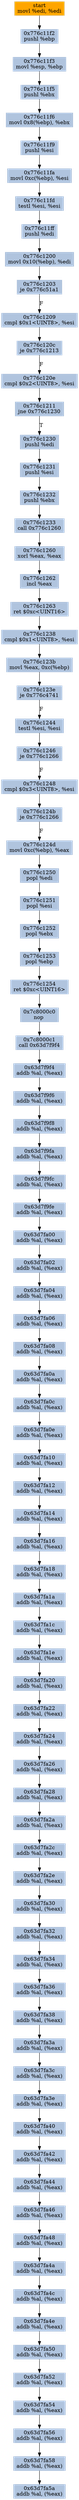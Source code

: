 digraph G {
node[shape=rectangle,style=filled,fillcolor=lightsteelblue,color=lightsteelblue]
bgcolor="transparent"
a0x776c11f0movl_edi_edi[label="start\nmovl %edi, %edi",color="lightgrey",fillcolor="orange"];
a0x776c11f2pushl_ebp[label="0x776c11f2\npushl %ebp"];
a0x776c11f3movl_esp_ebp[label="0x776c11f3\nmovl %esp, %ebp"];
a0x776c11f5pushl_ebx[label="0x776c11f5\npushl %ebx"];
a0x776c11f6movl_0x8ebp__ebx[label="0x776c11f6\nmovl 0x8(%ebp), %ebx"];
a0x776c11f9pushl_esi[label="0x776c11f9\npushl %esi"];
a0x776c11famovl_0xcebp__esi[label="0x776c11fa\nmovl 0xc(%ebp), %esi"];
a0x776c11fdtestl_esi_esi[label="0x776c11fd\ntestl %esi, %esi"];
a0x776c11ffpushl_edi[label="0x776c11ff\npushl %edi"];
a0x776c1200movl_0x10ebp__edi[label="0x776c1200\nmovl 0x10(%ebp), %edi"];
a0x776c1203je_0x776c51a1[label="0x776c1203\nje 0x776c51a1"];
a0x776c1209cmpl_0x1UINT8_esi[label="0x776c1209\ncmpl $0x1<UINT8>, %esi"];
a0x776c120cje_0x776c1213[label="0x776c120c\nje 0x776c1213"];
a0x776c120ecmpl_0x2UINT8_esi[label="0x776c120e\ncmpl $0x2<UINT8>, %esi"];
a0x776c1211jne_0x776c1230[label="0x776c1211\njne 0x776c1230"];
a0x776c1230pushl_edi[label="0x776c1230\npushl %edi"];
a0x776c1231pushl_esi[label="0x776c1231\npushl %esi"];
a0x776c1232pushl_ebx[label="0x776c1232\npushl %ebx"];
a0x776c1233call_0x776c1260[label="0x776c1233\ncall 0x776c1260"];
a0x776c1260xorl_eax_eax[label="0x776c1260\nxorl %eax, %eax"];
a0x776c1262incl_eax[label="0x776c1262\nincl %eax"];
a0x776c1263ret_0xcUINT16[label="0x776c1263\nret $0xc<UINT16>"];
a0x776c1238cmpl_0x1UINT8_esi[label="0x776c1238\ncmpl $0x1<UINT8>, %esi"];
a0x776c123bmovl_eax_0xcebp_[label="0x776c123b\nmovl %eax, 0xc(%ebp)"];
a0x776c123eje_0x776c4741[label="0x776c123e\nje 0x776c4741"];
a0x776c1244testl_esi_esi[label="0x776c1244\ntestl %esi, %esi"];
a0x776c1246je_0x776c1266[label="0x776c1246\nje 0x776c1266"];
a0x776c1248cmpl_0x3UINT8_esi[label="0x776c1248\ncmpl $0x3<UINT8>, %esi"];
a0x776c124bje_0x776c1266[label="0x776c124b\nje 0x776c1266"];
a0x776c124dmovl_0xcebp__eax[label="0x776c124d\nmovl 0xc(%ebp), %eax"];
a0x776c1250popl_edi[label="0x776c1250\npopl %edi"];
a0x776c1251popl_esi[label="0x776c1251\npopl %esi"];
a0x776c1252popl_ebx[label="0x776c1252\npopl %ebx"];
a0x776c1253popl_ebp[label="0x776c1253\npopl %ebp"];
a0x776c1254ret_0xcUINT16[label="0x776c1254\nret $0xc<UINT16>"];
a0x7c8000c0nop_[label="0x7c8000c0\nnop "];
a0x7c8000c1call_0x63d7f9f4[label="0x7c8000c1\ncall 0x63d7f9f4"];
a0x63d7f9f4addb_al_eax_[label="0x63d7f9f4\naddb %al, (%eax)"];
a0x63d7f9f6addb_al_eax_[label="0x63d7f9f6\naddb %al, (%eax)"];
a0x63d7f9f8addb_al_eax_[label="0x63d7f9f8\naddb %al, (%eax)"];
a0x63d7f9faaddb_al_eax_[label="0x63d7f9fa\naddb %al, (%eax)"];
a0x63d7f9fcaddb_al_eax_[label="0x63d7f9fc\naddb %al, (%eax)"];
a0x63d7f9feaddb_al_eax_[label="0x63d7f9fe\naddb %al, (%eax)"];
a0x63d7fa00addb_al_eax_[label="0x63d7fa00\naddb %al, (%eax)"];
a0x63d7fa02addb_al_eax_[label="0x63d7fa02\naddb %al, (%eax)"];
a0x63d7fa04addb_al_eax_[label="0x63d7fa04\naddb %al, (%eax)"];
a0x63d7fa06addb_al_eax_[label="0x63d7fa06\naddb %al, (%eax)"];
a0x63d7fa08addb_al_eax_[label="0x63d7fa08\naddb %al, (%eax)"];
a0x63d7fa0aaddb_al_eax_[label="0x63d7fa0a\naddb %al, (%eax)"];
a0x63d7fa0caddb_al_eax_[label="0x63d7fa0c\naddb %al, (%eax)"];
a0x63d7fa0eaddb_al_eax_[label="0x63d7fa0e\naddb %al, (%eax)"];
a0x63d7fa10addb_al_eax_[label="0x63d7fa10\naddb %al, (%eax)"];
a0x63d7fa12addb_al_eax_[label="0x63d7fa12\naddb %al, (%eax)"];
a0x63d7fa14addb_al_eax_[label="0x63d7fa14\naddb %al, (%eax)"];
a0x63d7fa16addb_al_eax_[label="0x63d7fa16\naddb %al, (%eax)"];
a0x63d7fa18addb_al_eax_[label="0x63d7fa18\naddb %al, (%eax)"];
a0x63d7fa1aaddb_al_eax_[label="0x63d7fa1a\naddb %al, (%eax)"];
a0x63d7fa1caddb_al_eax_[label="0x63d7fa1c\naddb %al, (%eax)"];
a0x63d7fa1eaddb_al_eax_[label="0x63d7fa1e\naddb %al, (%eax)"];
a0x63d7fa20addb_al_eax_[label="0x63d7fa20\naddb %al, (%eax)"];
a0x63d7fa22addb_al_eax_[label="0x63d7fa22\naddb %al, (%eax)"];
a0x63d7fa24addb_al_eax_[label="0x63d7fa24\naddb %al, (%eax)"];
a0x63d7fa26addb_al_eax_[label="0x63d7fa26\naddb %al, (%eax)"];
a0x63d7fa28addb_al_eax_[label="0x63d7fa28\naddb %al, (%eax)"];
a0x63d7fa2aaddb_al_eax_[label="0x63d7fa2a\naddb %al, (%eax)"];
a0x63d7fa2caddb_al_eax_[label="0x63d7fa2c\naddb %al, (%eax)"];
a0x63d7fa2eaddb_al_eax_[label="0x63d7fa2e\naddb %al, (%eax)"];
a0x63d7fa30addb_al_eax_[label="0x63d7fa30\naddb %al, (%eax)"];
a0x63d7fa32addb_al_eax_[label="0x63d7fa32\naddb %al, (%eax)"];
a0x63d7fa34addb_al_eax_[label="0x63d7fa34\naddb %al, (%eax)"];
a0x63d7fa36addb_al_eax_[label="0x63d7fa36\naddb %al, (%eax)"];
a0x63d7fa38addb_al_eax_[label="0x63d7fa38\naddb %al, (%eax)"];
a0x63d7fa3aaddb_al_eax_[label="0x63d7fa3a\naddb %al, (%eax)"];
a0x63d7fa3caddb_al_eax_[label="0x63d7fa3c\naddb %al, (%eax)"];
a0x63d7fa3eaddb_al_eax_[label="0x63d7fa3e\naddb %al, (%eax)"];
a0x63d7fa40addb_al_eax_[label="0x63d7fa40\naddb %al, (%eax)"];
a0x63d7fa42addb_al_eax_[label="0x63d7fa42\naddb %al, (%eax)"];
a0x63d7fa44addb_al_eax_[label="0x63d7fa44\naddb %al, (%eax)"];
a0x63d7fa46addb_al_eax_[label="0x63d7fa46\naddb %al, (%eax)"];
a0x63d7fa48addb_al_eax_[label="0x63d7fa48\naddb %al, (%eax)"];
a0x63d7fa4aaddb_al_eax_[label="0x63d7fa4a\naddb %al, (%eax)"];
a0x63d7fa4caddb_al_eax_[label="0x63d7fa4c\naddb %al, (%eax)"];
a0x63d7fa4eaddb_al_eax_[label="0x63d7fa4e\naddb %al, (%eax)"];
a0x63d7fa50addb_al_eax_[label="0x63d7fa50\naddb %al, (%eax)"];
a0x63d7fa52addb_al_eax_[label="0x63d7fa52\naddb %al, (%eax)"];
a0x63d7fa54addb_al_eax_[label="0x63d7fa54\naddb %al, (%eax)"];
a0x63d7fa56addb_al_eax_[label="0x63d7fa56\naddb %al, (%eax)"];
a0x63d7fa58addb_al_eax_[label="0x63d7fa58\naddb %al, (%eax)"];
a0x63d7fa5aaddb_al_eax_[label="0x63d7fa5a\naddb %al, (%eax)"];
a0x776c11f0movl_edi_edi -> a0x776c11f2pushl_ebp [color="#000000"];
a0x776c11f2pushl_ebp -> a0x776c11f3movl_esp_ebp [color="#000000"];
a0x776c11f3movl_esp_ebp -> a0x776c11f5pushl_ebx [color="#000000"];
a0x776c11f5pushl_ebx -> a0x776c11f6movl_0x8ebp__ebx [color="#000000"];
a0x776c11f6movl_0x8ebp__ebx -> a0x776c11f9pushl_esi [color="#000000"];
a0x776c11f9pushl_esi -> a0x776c11famovl_0xcebp__esi [color="#000000"];
a0x776c11famovl_0xcebp__esi -> a0x776c11fdtestl_esi_esi [color="#000000"];
a0x776c11fdtestl_esi_esi -> a0x776c11ffpushl_edi [color="#000000"];
a0x776c11ffpushl_edi -> a0x776c1200movl_0x10ebp__edi [color="#000000"];
a0x776c1200movl_0x10ebp__edi -> a0x776c1203je_0x776c51a1 [color="#000000"];
a0x776c1203je_0x776c51a1 -> a0x776c1209cmpl_0x1UINT8_esi [color="#000000",label="F"];
a0x776c1209cmpl_0x1UINT8_esi -> a0x776c120cje_0x776c1213 [color="#000000"];
a0x776c120cje_0x776c1213 -> a0x776c120ecmpl_0x2UINT8_esi [color="#000000",label="F"];
a0x776c120ecmpl_0x2UINT8_esi -> a0x776c1211jne_0x776c1230 [color="#000000"];
a0x776c1211jne_0x776c1230 -> a0x776c1230pushl_edi [color="#000000",label="T"];
a0x776c1230pushl_edi -> a0x776c1231pushl_esi [color="#000000"];
a0x776c1231pushl_esi -> a0x776c1232pushl_ebx [color="#000000"];
a0x776c1232pushl_ebx -> a0x776c1233call_0x776c1260 [color="#000000"];
a0x776c1233call_0x776c1260 -> a0x776c1260xorl_eax_eax [color="#000000"];
a0x776c1260xorl_eax_eax -> a0x776c1262incl_eax [color="#000000"];
a0x776c1262incl_eax -> a0x776c1263ret_0xcUINT16 [color="#000000"];
a0x776c1263ret_0xcUINT16 -> a0x776c1238cmpl_0x1UINT8_esi [color="#000000"];
a0x776c1238cmpl_0x1UINT8_esi -> a0x776c123bmovl_eax_0xcebp_ [color="#000000"];
a0x776c123bmovl_eax_0xcebp_ -> a0x776c123eje_0x776c4741 [color="#000000"];
a0x776c123eje_0x776c4741 -> a0x776c1244testl_esi_esi [color="#000000",label="F"];
a0x776c1244testl_esi_esi -> a0x776c1246je_0x776c1266 [color="#000000"];
a0x776c1246je_0x776c1266 -> a0x776c1248cmpl_0x3UINT8_esi [color="#000000",label="F"];
a0x776c1248cmpl_0x3UINT8_esi -> a0x776c124bje_0x776c1266 [color="#000000"];
a0x776c124bje_0x776c1266 -> a0x776c124dmovl_0xcebp__eax [color="#000000",label="F"];
a0x776c124dmovl_0xcebp__eax -> a0x776c1250popl_edi [color="#000000"];
a0x776c1250popl_edi -> a0x776c1251popl_esi [color="#000000"];
a0x776c1251popl_esi -> a0x776c1252popl_ebx [color="#000000"];
a0x776c1252popl_ebx -> a0x776c1253popl_ebp [color="#000000"];
a0x776c1253popl_ebp -> a0x776c1254ret_0xcUINT16 [color="#000000"];
a0x776c1254ret_0xcUINT16 -> a0x7c8000c0nop_ [color="#000000"];
a0x7c8000c0nop_ -> a0x7c8000c1call_0x63d7f9f4 [color="#000000"];
a0x7c8000c1call_0x63d7f9f4 -> a0x63d7f9f4addb_al_eax_ [color="#000000"];
a0x63d7f9f4addb_al_eax_ -> a0x63d7f9f6addb_al_eax_ [color="#000000"];
a0x63d7f9f6addb_al_eax_ -> a0x63d7f9f8addb_al_eax_ [color="#000000"];
a0x63d7f9f8addb_al_eax_ -> a0x63d7f9faaddb_al_eax_ [color="#000000"];
a0x63d7f9faaddb_al_eax_ -> a0x63d7f9fcaddb_al_eax_ [color="#000000"];
a0x63d7f9fcaddb_al_eax_ -> a0x63d7f9feaddb_al_eax_ [color="#000000"];
a0x63d7f9feaddb_al_eax_ -> a0x63d7fa00addb_al_eax_ [color="#000000"];
a0x63d7fa00addb_al_eax_ -> a0x63d7fa02addb_al_eax_ [color="#000000"];
a0x63d7fa02addb_al_eax_ -> a0x63d7fa04addb_al_eax_ [color="#000000"];
a0x63d7fa04addb_al_eax_ -> a0x63d7fa06addb_al_eax_ [color="#000000"];
a0x63d7fa06addb_al_eax_ -> a0x63d7fa08addb_al_eax_ [color="#000000"];
a0x63d7fa08addb_al_eax_ -> a0x63d7fa0aaddb_al_eax_ [color="#000000"];
a0x63d7fa0aaddb_al_eax_ -> a0x63d7fa0caddb_al_eax_ [color="#000000"];
a0x63d7fa0caddb_al_eax_ -> a0x63d7fa0eaddb_al_eax_ [color="#000000"];
a0x63d7fa0eaddb_al_eax_ -> a0x63d7fa10addb_al_eax_ [color="#000000"];
a0x63d7fa10addb_al_eax_ -> a0x63d7fa12addb_al_eax_ [color="#000000"];
a0x63d7fa12addb_al_eax_ -> a0x63d7fa14addb_al_eax_ [color="#000000"];
a0x63d7fa14addb_al_eax_ -> a0x63d7fa16addb_al_eax_ [color="#000000"];
a0x63d7fa16addb_al_eax_ -> a0x63d7fa18addb_al_eax_ [color="#000000"];
a0x63d7fa18addb_al_eax_ -> a0x63d7fa1aaddb_al_eax_ [color="#000000"];
a0x63d7fa1aaddb_al_eax_ -> a0x63d7fa1caddb_al_eax_ [color="#000000"];
a0x63d7fa1caddb_al_eax_ -> a0x63d7fa1eaddb_al_eax_ [color="#000000"];
a0x63d7fa1eaddb_al_eax_ -> a0x63d7fa20addb_al_eax_ [color="#000000"];
a0x63d7fa20addb_al_eax_ -> a0x63d7fa22addb_al_eax_ [color="#000000"];
a0x63d7fa22addb_al_eax_ -> a0x63d7fa24addb_al_eax_ [color="#000000"];
a0x63d7fa24addb_al_eax_ -> a0x63d7fa26addb_al_eax_ [color="#000000"];
a0x63d7fa26addb_al_eax_ -> a0x63d7fa28addb_al_eax_ [color="#000000"];
a0x63d7fa28addb_al_eax_ -> a0x63d7fa2aaddb_al_eax_ [color="#000000"];
a0x63d7fa2aaddb_al_eax_ -> a0x63d7fa2caddb_al_eax_ [color="#000000"];
a0x63d7fa2caddb_al_eax_ -> a0x63d7fa2eaddb_al_eax_ [color="#000000"];
a0x63d7fa2eaddb_al_eax_ -> a0x63d7fa30addb_al_eax_ [color="#000000"];
a0x63d7fa30addb_al_eax_ -> a0x63d7fa32addb_al_eax_ [color="#000000"];
a0x63d7fa32addb_al_eax_ -> a0x63d7fa34addb_al_eax_ [color="#000000"];
a0x63d7fa34addb_al_eax_ -> a0x63d7fa36addb_al_eax_ [color="#000000"];
a0x63d7fa36addb_al_eax_ -> a0x63d7fa38addb_al_eax_ [color="#000000"];
a0x63d7fa38addb_al_eax_ -> a0x63d7fa3aaddb_al_eax_ [color="#000000"];
a0x63d7fa3aaddb_al_eax_ -> a0x63d7fa3caddb_al_eax_ [color="#000000"];
a0x63d7fa3caddb_al_eax_ -> a0x63d7fa3eaddb_al_eax_ [color="#000000"];
a0x63d7fa3eaddb_al_eax_ -> a0x63d7fa40addb_al_eax_ [color="#000000"];
a0x63d7fa40addb_al_eax_ -> a0x63d7fa42addb_al_eax_ [color="#000000"];
a0x63d7fa42addb_al_eax_ -> a0x63d7fa44addb_al_eax_ [color="#000000"];
a0x63d7fa44addb_al_eax_ -> a0x63d7fa46addb_al_eax_ [color="#000000"];
a0x63d7fa46addb_al_eax_ -> a0x63d7fa48addb_al_eax_ [color="#000000"];
a0x63d7fa48addb_al_eax_ -> a0x63d7fa4aaddb_al_eax_ [color="#000000"];
a0x63d7fa4aaddb_al_eax_ -> a0x63d7fa4caddb_al_eax_ [color="#000000"];
a0x63d7fa4caddb_al_eax_ -> a0x63d7fa4eaddb_al_eax_ [color="#000000"];
a0x63d7fa4eaddb_al_eax_ -> a0x63d7fa50addb_al_eax_ [color="#000000"];
a0x63d7fa50addb_al_eax_ -> a0x63d7fa52addb_al_eax_ [color="#000000"];
a0x63d7fa52addb_al_eax_ -> a0x63d7fa54addb_al_eax_ [color="#000000"];
a0x63d7fa54addb_al_eax_ -> a0x63d7fa56addb_al_eax_ [color="#000000"];
a0x63d7fa56addb_al_eax_ -> a0x63d7fa58addb_al_eax_ [color="#000000"];
a0x63d7fa58addb_al_eax_ -> a0x63d7fa5aaddb_al_eax_ [color="#000000"];
}
